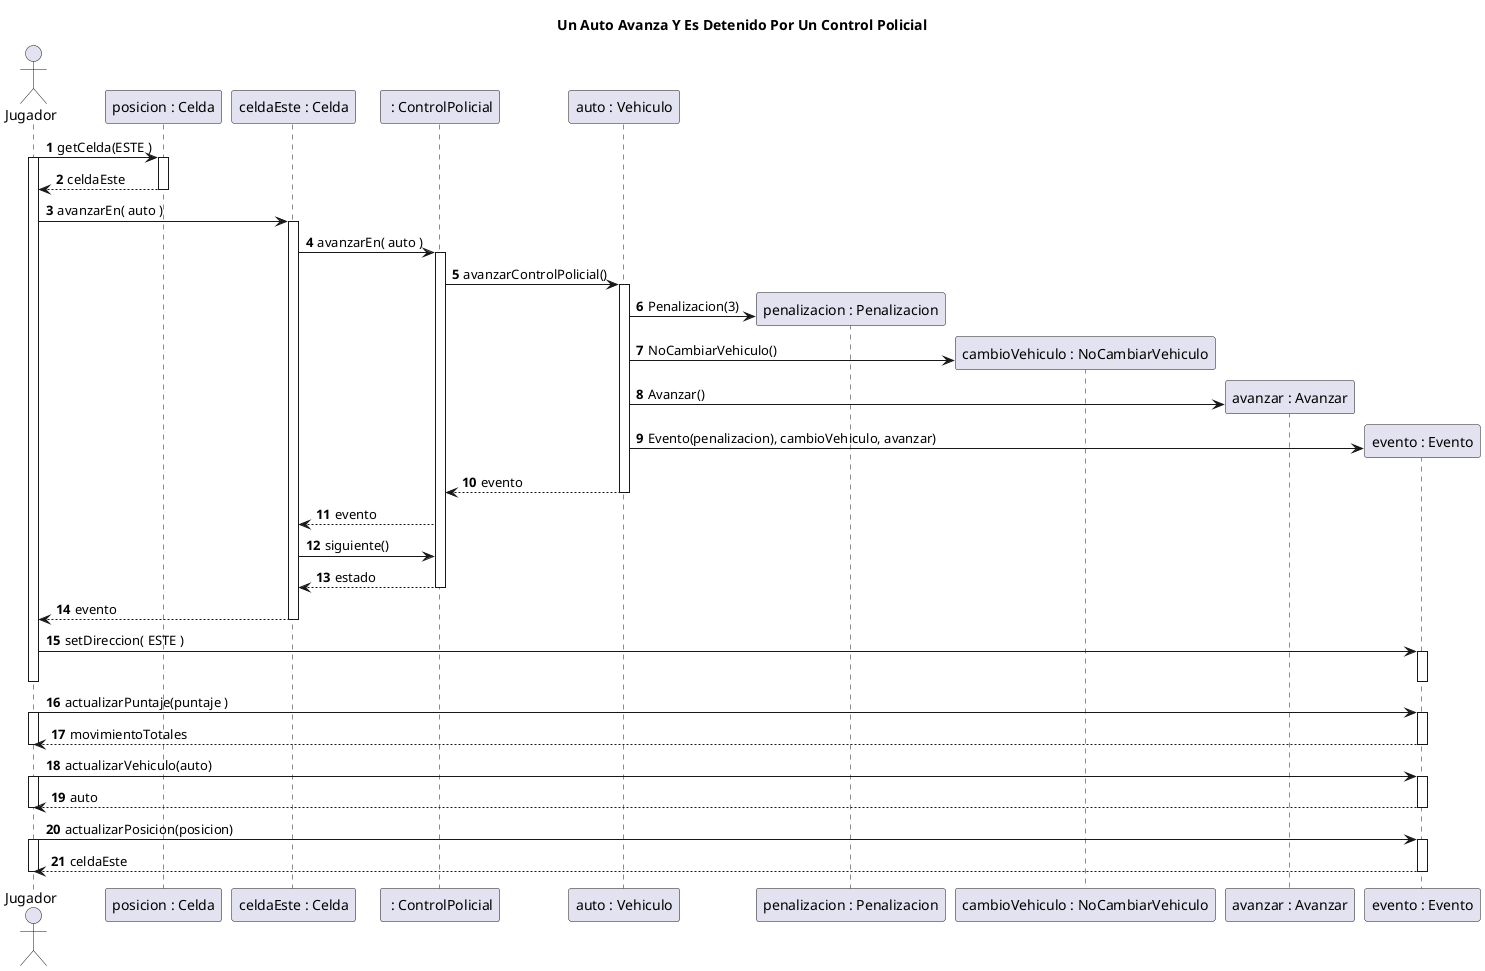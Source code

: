 @startuml
title Un Auto Avanza Y Es Detenido Por Un Control Policial

autonumber
actor Jugador

Jugador -> "posicion : Celda"++: getCelda(ESTE )
activate Jugador
"posicion : Celda" --> Jugador: celdaEste
deactivate "posicion : Celda"
 Jugador -> "celdaEste : Celda"++: avanzarEn( auto )

"celdaEste : Celda" -> " : ControlPolicial"++: avanzarEn( auto )

" : ControlPolicial" -> "auto : Vehiculo"++: avanzarControlPolicial()

create "penalizacion : Penalizacion"
"auto : Vehiculo"-> "penalizacion : Penalizacion": Penalizacion(3)

create "cambioVehiculo : NoCambiarVehiculo"
"auto : Vehiculo"-> "cambioVehiculo : NoCambiarVehiculo": NoCambiarVehiculo()

create "avanzar : Avanzar"
"auto : Vehiculo"-> "avanzar : Avanzar": Avanzar()

create "evento : Evento"
"auto : Vehiculo" -> "evento : Evento": Evento(penalizacion), cambioVehiculo, avanzar)

"auto : Vehiculo" --> " : ControlPolicial": evento
deactivate "auto : Vehiculo"

" : ControlPolicial" --> "celdaEste : Celda": evento
"celdaEste : Celda" -> " : ControlPolicial": siguiente()
" : ControlPolicial" --> "celdaEste : Celda": estado
deactivate " : ControlPolicial"

"celdaEste : Celda" --> Jugador: evento
deactivate "celdaEste : Celda"

Jugador -> "evento : Evento"++: setDireccion( ESTE )
deactivate "evento : Evento"


 deactivate "posicion : Celda"

deactivate Jugador
Jugador -> "evento : Evento"++: actualizarPuntaje(puntaje )
activate Jugador

Jugador <-- "evento : Evento"--: movimientoTotales
deactivate Jugador

Jugador -> "evento : Evento"++: actualizarVehiculo(auto)
activate Jugador
Jugador <-- "evento : Evento"--: auto
deactivate Jugador

Jugador -> "evento : Evento"++: actualizarPosicion(posicion)
activate Jugador
Jugador <-- "evento : Evento"--: celdaEste
deactivate Jugador
@enduml